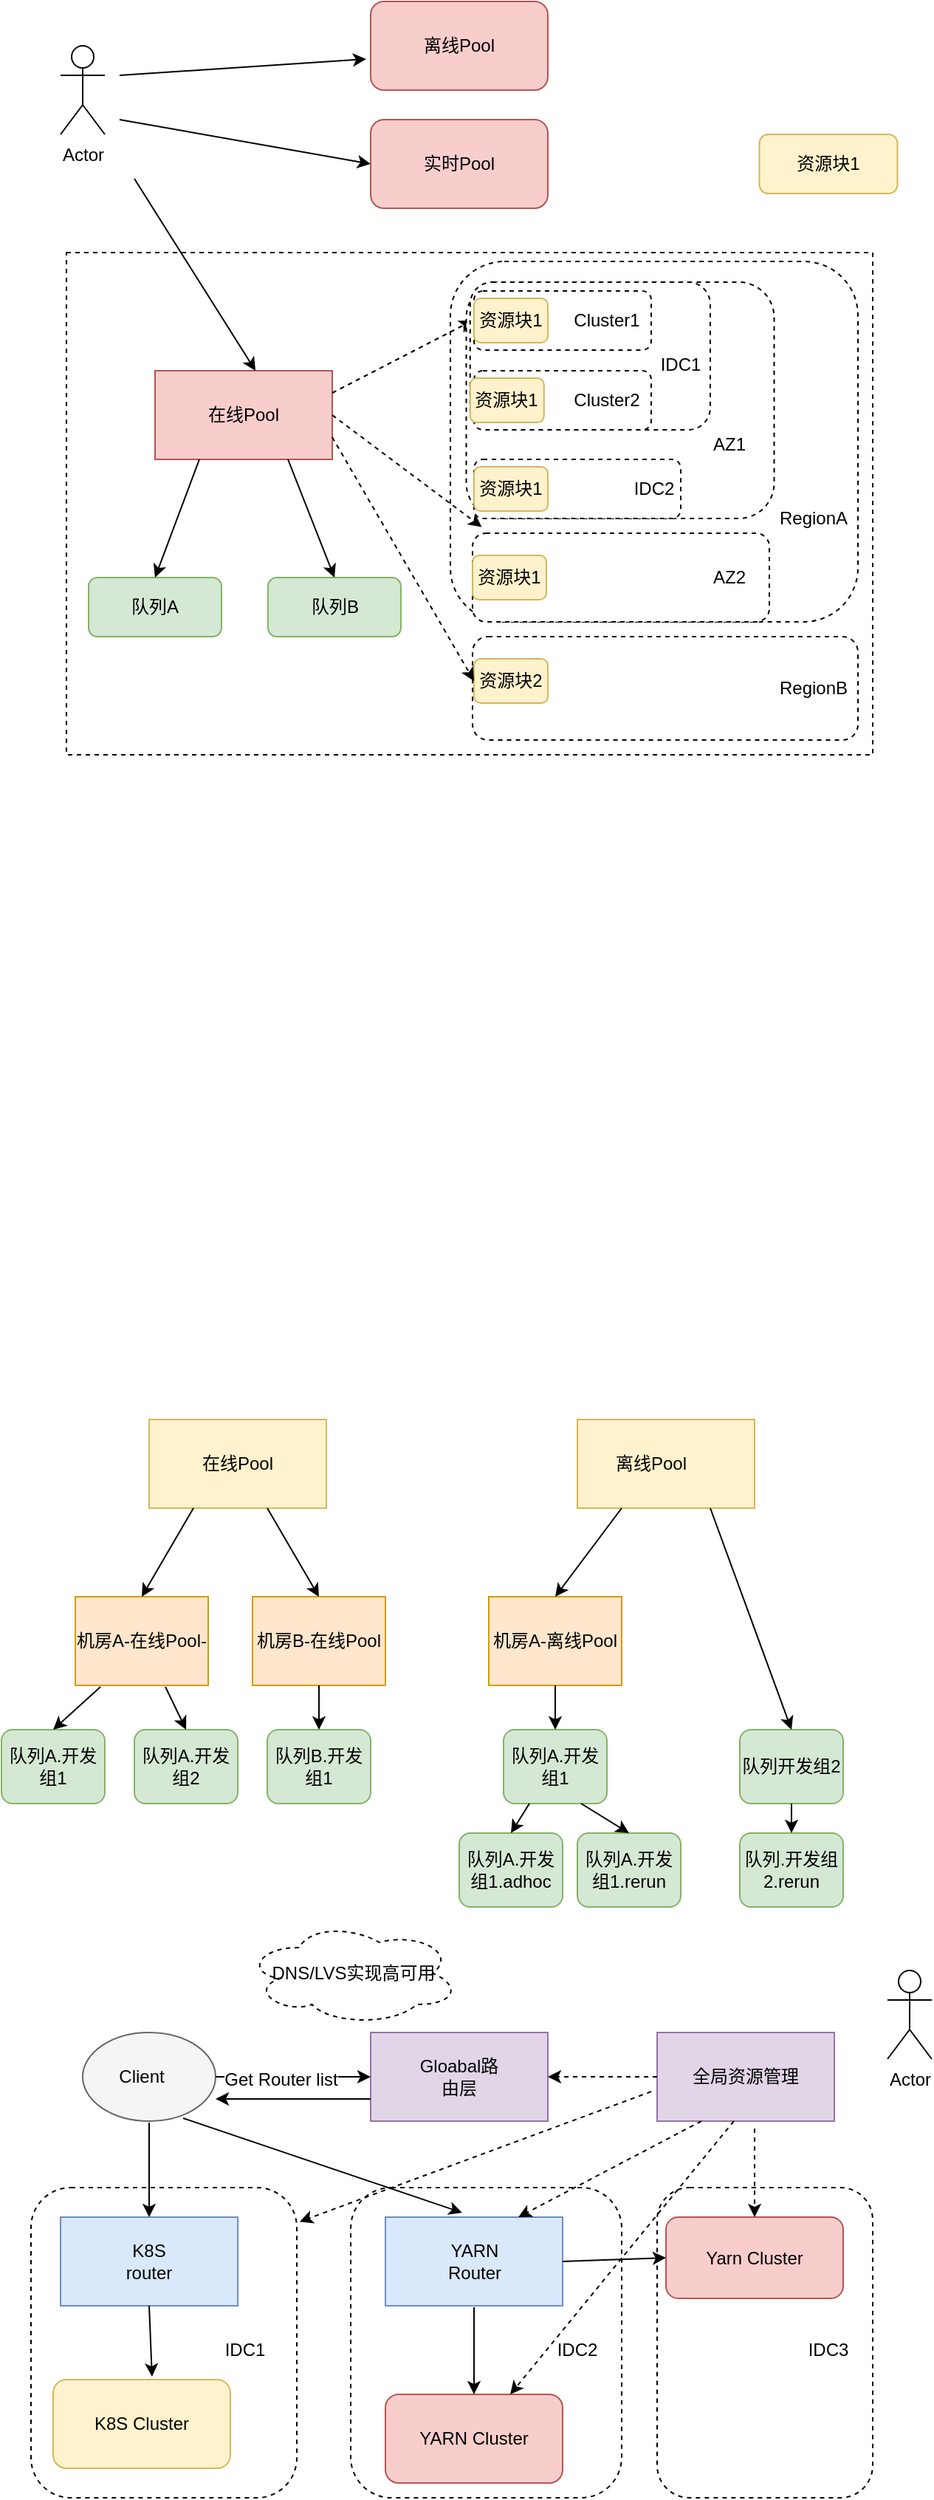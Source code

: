 <mxfile version="12.7.2" type="github">
  <diagram id="SOsJnHSSRAle8KjBhlR6" name="Page-1">
    <mxGraphModel dx="786" dy="1634" grid="1" gridSize="10" guides="1" tooltips="1" connect="1" arrows="1" fold="1" page="1" pageScale="1" pageWidth="827" pageHeight="1169" math="0" shadow="0">
      <root>
        <mxCell id="0" />
        <mxCell id="1" parent="0" />
        <mxCell id="7MYjRMiT11pqUOF5Dy46-49" value="" style="rounded=1;whiteSpace=wrap;html=1;dashed=1;" vertex="1" parent="1">
          <mxGeometry x="584" y="660" width="146" height="210" as="geometry" />
        </mxCell>
        <mxCell id="7MYjRMiT11pqUOF5Dy46-46" value="" style="rounded=1;whiteSpace=wrap;html=1;dashed=1;" vertex="1" parent="1">
          <mxGeometry x="376.5" y="660" width="183.5" height="210" as="geometry" />
        </mxCell>
        <mxCell id="7MYjRMiT11pqUOF5Dy46-44" value="" style="rounded=1;whiteSpace=wrap;html=1;dashed=1;" vertex="1" parent="1">
          <mxGeometry x="160" y="660" width="180" height="210" as="geometry" />
        </mxCell>
        <mxCell id="7MYjRMiT11pqUOF5Dy46-22" value="" style="rounded=1;whiteSpace=wrap;html=1;dashed=1;" vertex="1" parent="1">
          <mxGeometry x="434" y="-644" width="130" height="114" as="geometry" />
        </mxCell>
        <mxCell id="7MYjRMiT11pqUOF5Dy46-19" value="" style="rounded=0;whiteSpace=wrap;html=1;dashed=1;" vertex="1" parent="1">
          <mxGeometry x="184" y="-650" width="546" height="340" as="geometry" />
        </mxCell>
        <mxCell id="IV5j8nw7D5-VSFbgPF_n-1" value="" style="rounded=0;whiteSpace=wrap;html=1;fillColor=#fff2cc;strokeColor=#d6b656;" parent="1" vertex="1">
          <mxGeometry x="240" y="140" width="120" height="60" as="geometry" />
        </mxCell>
        <mxCell id="IV5j8nw7D5-VSFbgPF_n-2" value="在线Pool" style="text;html=1;strokeColor=none;fillColor=none;align=center;verticalAlign=middle;whiteSpace=wrap;rounded=0;" parent="1" vertex="1">
          <mxGeometry x="270" y="150" width="60" height="40" as="geometry" />
        </mxCell>
        <mxCell id="IV5j8nw7D5-VSFbgPF_n-6" value="" style="rounded=0;whiteSpace=wrap;html=1;fillColor=#fff2cc;strokeColor=#d6b656;" parent="1" vertex="1">
          <mxGeometry x="530" y="140" width="120" height="60" as="geometry" />
        </mxCell>
        <mxCell id="IV5j8nw7D5-VSFbgPF_n-7" value="离线Pool" style="text;html=1;strokeColor=none;fillColor=none;align=center;verticalAlign=middle;whiteSpace=wrap;rounded=0;" parent="1" vertex="1">
          <mxGeometry x="550" y="150" width="60" height="40" as="geometry" />
        </mxCell>
        <mxCell id="IV5j8nw7D5-VSFbgPF_n-8" value="机房A-在线Pool-" style="rounded=0;whiteSpace=wrap;html=1;fillColor=#ffe6cc;strokeColor=#d79b00;" parent="1" vertex="1">
          <mxGeometry x="190" y="260" width="90" height="60" as="geometry" />
        </mxCell>
        <mxCell id="IV5j8nw7D5-VSFbgPF_n-9" value="机房B-在线Pool" style="rounded=0;whiteSpace=wrap;html=1;fillColor=#ffe6cc;strokeColor=#d79b00;" parent="1" vertex="1">
          <mxGeometry x="310" y="260" width="90" height="60" as="geometry" />
        </mxCell>
        <mxCell id="IV5j8nw7D5-VSFbgPF_n-10" value="队列A.开发组1" style="rounded=1;whiteSpace=wrap;html=1;fillColor=#d5e8d4;strokeColor=#82b366;" parent="1" vertex="1">
          <mxGeometry x="140" y="350" width="70" height="50" as="geometry" />
        </mxCell>
        <mxCell id="IV5j8nw7D5-VSFbgPF_n-11" value="队列A.开发组2" style="rounded=1;whiteSpace=wrap;html=1;fillColor=#d5e8d4;strokeColor=#82b366;" parent="1" vertex="1">
          <mxGeometry x="230" y="350" width="70" height="50" as="geometry" />
        </mxCell>
        <mxCell id="IV5j8nw7D5-VSFbgPF_n-12" value="队列B.开发组1" style="rounded=1;whiteSpace=wrap;html=1;fillColor=#d5e8d4;strokeColor=#82b366;" parent="1" vertex="1">
          <mxGeometry x="320" y="350" width="70" height="50" as="geometry" />
        </mxCell>
        <mxCell id="IV5j8nw7D5-VSFbgPF_n-20" value="队列A.开发组1" style="rounded=1;whiteSpace=wrap;html=1;fillColor=#d5e8d4;strokeColor=#82b366;" parent="1" vertex="1">
          <mxGeometry x="480" y="350" width="70" height="50" as="geometry" />
        </mxCell>
        <mxCell id="IV5j8nw7D5-VSFbgPF_n-21" value="队列A.开发组1.adhoc" style="rounded=1;whiteSpace=wrap;html=1;fillColor=#d5e8d4;strokeColor=#82b366;" parent="1" vertex="1">
          <mxGeometry x="450" y="420" width="70" height="50" as="geometry" />
        </mxCell>
        <mxCell id="IV5j8nw7D5-VSFbgPF_n-22" value="机房A-离线Pool" style="rounded=0;whiteSpace=wrap;html=1;fillColor=#ffe6cc;strokeColor=#d79b00;" parent="1" vertex="1">
          <mxGeometry x="470" y="260" width="90" height="60" as="geometry" />
        </mxCell>
        <mxCell id="IV5j8nw7D5-VSFbgPF_n-23" value="队列A.开发组1.rerun" style="rounded=1;whiteSpace=wrap;html=1;fillColor=#d5e8d4;strokeColor=#82b366;" parent="1" vertex="1">
          <mxGeometry x="530" y="420" width="70" height="50" as="geometry" />
        </mxCell>
        <mxCell id="IV5j8nw7D5-VSFbgPF_n-25" value="队列开发组2" style="rounded=1;whiteSpace=wrap;html=1;fillColor=#d5e8d4;strokeColor=#82b366;" parent="1" vertex="1">
          <mxGeometry x="640" y="350" width="70" height="50" as="geometry" />
        </mxCell>
        <mxCell id="IV5j8nw7D5-VSFbgPF_n-26" value="队列.开发组2.rerun" style="rounded=1;whiteSpace=wrap;html=1;fillColor=#d5e8d4;strokeColor=#82b366;" parent="1" vertex="1">
          <mxGeometry x="640" y="420" width="70" height="50" as="geometry" />
        </mxCell>
        <mxCell id="IV5j8nw7D5-VSFbgPF_n-28" value="" style="endArrow=classic;html=1;exitX=0.25;exitY=1;exitDx=0;exitDy=0;entryX=0.5;entryY=0;entryDx=0;entryDy=0;" parent="1" source="IV5j8nw7D5-VSFbgPF_n-1" target="IV5j8nw7D5-VSFbgPF_n-8" edge="1">
          <mxGeometry width="50" height="50" relative="1" as="geometry">
            <mxPoint x="20" y="300" as="sourcePoint" />
            <mxPoint x="70" y="250" as="targetPoint" />
          </mxGeometry>
        </mxCell>
        <mxCell id="IV5j8nw7D5-VSFbgPF_n-29" value="" style="endArrow=classic;html=1;exitX=0.189;exitY=1.017;exitDx=0;exitDy=0;exitPerimeter=0;entryX=0.5;entryY=0;entryDx=0;entryDy=0;" parent="1" source="IV5j8nw7D5-VSFbgPF_n-8" target="IV5j8nw7D5-VSFbgPF_n-10" edge="1">
          <mxGeometry width="50" height="50" relative="1" as="geometry">
            <mxPoint x="40" y="500" as="sourcePoint" />
            <mxPoint x="90" y="450" as="targetPoint" />
          </mxGeometry>
        </mxCell>
        <mxCell id="IV5j8nw7D5-VSFbgPF_n-30" value="" style="endArrow=classic;html=1;exitX=0.678;exitY=1.017;exitDx=0;exitDy=0;exitPerimeter=0;entryX=0.5;entryY=0;entryDx=0;entryDy=0;" parent="1" source="IV5j8nw7D5-VSFbgPF_n-8" target="IV5j8nw7D5-VSFbgPF_n-11" edge="1">
          <mxGeometry width="50" height="50" relative="1" as="geometry">
            <mxPoint x="50" y="510" as="sourcePoint" />
            <mxPoint x="100" y="460" as="targetPoint" />
          </mxGeometry>
        </mxCell>
        <mxCell id="IV5j8nw7D5-VSFbgPF_n-31" value="" style="endArrow=classic;html=1;exitX=0.5;exitY=1;exitDx=0;exitDy=0;" parent="1" source="IV5j8nw7D5-VSFbgPF_n-9" target="IV5j8nw7D5-VSFbgPF_n-12" edge="1">
          <mxGeometry width="50" height="50" relative="1" as="geometry">
            <mxPoint x="60" y="520" as="sourcePoint" />
            <mxPoint x="110" y="470" as="targetPoint" />
          </mxGeometry>
        </mxCell>
        <mxCell id="IV5j8nw7D5-VSFbgPF_n-32" value="" style="endArrow=classic;html=1;exitX=0.25;exitY=1;exitDx=0;exitDy=0;entryX=0.5;entryY=0;entryDx=0;entryDy=0;" parent="1" source="IV5j8nw7D5-VSFbgPF_n-6" target="IV5j8nw7D5-VSFbgPF_n-22" edge="1">
          <mxGeometry width="50" height="50" relative="1" as="geometry">
            <mxPoint x="350" y="480" as="sourcePoint" />
            <mxPoint x="120" y="480" as="targetPoint" />
          </mxGeometry>
        </mxCell>
        <mxCell id="IV5j8nw7D5-VSFbgPF_n-33" value="" style="endArrow=classic;html=1;entryX=0.5;entryY=0;entryDx=0;entryDy=0;" parent="1" target="IV5j8nw7D5-VSFbgPF_n-9" edge="1">
          <mxGeometry width="50" height="50" relative="1" as="geometry">
            <mxPoint x="320" y="200" as="sourcePoint" />
            <mxPoint x="370" y="150" as="targetPoint" />
          </mxGeometry>
        </mxCell>
        <mxCell id="IV5j8nw7D5-VSFbgPF_n-35" value="" style="endArrow=classic;html=1;entryX=0.5;entryY=0;entryDx=0;entryDy=0;exitX=0.75;exitY=1;exitDx=0;exitDy=0;" parent="1" source="IV5j8nw7D5-VSFbgPF_n-20" target="IV5j8nw7D5-VSFbgPF_n-23" edge="1">
          <mxGeometry width="50" height="50" relative="1" as="geometry">
            <mxPoint x="350" y="360" as="sourcePoint" />
            <mxPoint x="400" y="310" as="targetPoint" />
          </mxGeometry>
        </mxCell>
        <mxCell id="IV5j8nw7D5-VSFbgPF_n-36" value="" style="endArrow=classic;html=1;exitX=0.25;exitY=1;exitDx=0;exitDy=0;entryX=0.5;entryY=0;entryDx=0;entryDy=0;" parent="1" source="IV5j8nw7D5-VSFbgPF_n-20" target="IV5j8nw7D5-VSFbgPF_n-21" edge="1">
          <mxGeometry width="50" height="50" relative="1" as="geometry">
            <mxPoint x="350" y="360" as="sourcePoint" />
            <mxPoint x="400" y="310" as="targetPoint" />
          </mxGeometry>
        </mxCell>
        <mxCell id="IV5j8nw7D5-VSFbgPF_n-37" value="" style="endArrow=classic;html=1;exitX=0.5;exitY=1;exitDx=0;exitDy=0;entryX=0.5;entryY=0;entryDx=0;entryDy=0;" parent="1" source="IV5j8nw7D5-VSFbgPF_n-22" target="IV5j8nw7D5-VSFbgPF_n-20" edge="1">
          <mxGeometry width="50" height="50" relative="1" as="geometry">
            <mxPoint x="350" y="360" as="sourcePoint" />
            <mxPoint x="400" y="310" as="targetPoint" />
          </mxGeometry>
        </mxCell>
        <mxCell id="IV5j8nw7D5-VSFbgPF_n-38" value="" style="endArrow=classic;html=1;exitX=0.75;exitY=1;exitDx=0;exitDy=0;entryX=0.5;entryY=0;entryDx=0;entryDy=0;" parent="1" source="IV5j8nw7D5-VSFbgPF_n-6" target="IV5j8nw7D5-VSFbgPF_n-25" edge="1">
          <mxGeometry width="50" height="50" relative="1" as="geometry">
            <mxPoint x="110" y="560" as="sourcePoint" />
            <mxPoint x="160" y="510" as="targetPoint" />
          </mxGeometry>
        </mxCell>
        <mxCell id="IV5j8nw7D5-VSFbgPF_n-39" value="" style="endArrow=classic;html=1;exitX=0.5;exitY=1;exitDx=0;exitDy=0;entryX=0.5;entryY=0;entryDx=0;entryDy=0;" parent="1" source="IV5j8nw7D5-VSFbgPF_n-25" target="IV5j8nw7D5-VSFbgPF_n-26" edge="1">
          <mxGeometry width="50" height="50" relative="1" as="geometry">
            <mxPoint x="220" y="550" as="sourcePoint" />
            <mxPoint x="270" y="500" as="targetPoint" />
          </mxGeometry>
        </mxCell>
        <mxCell id="IV5j8nw7D5-VSFbgPF_n-40" value="K8S Cluster" style="rounded=1;whiteSpace=wrap;html=1;fillColor=#fff2cc;strokeColor=#d6b656;" parent="1" vertex="1">
          <mxGeometry x="175" y="790" width="120" height="60" as="geometry" />
        </mxCell>
        <mxCell id="IV5j8nw7D5-VSFbgPF_n-41" value="YARN Cluster" style="rounded=1;whiteSpace=wrap;html=1;fillColor=#f8cecc;strokeColor=#b85450;" parent="1" vertex="1">
          <mxGeometry x="400" y="800" width="120" height="60" as="geometry" />
        </mxCell>
        <mxCell id="IV5j8nw7D5-VSFbgPF_n-42" value="Yarn Cluster" style="rounded=1;whiteSpace=wrap;html=1;fillColor=#f8cecc;strokeColor=#b85450;" parent="1" vertex="1">
          <mxGeometry x="590" y="680" width="120" height="55" as="geometry" />
        </mxCell>
        <mxCell id="IV5j8nw7D5-VSFbgPF_n-43" value="" style="rounded=0;whiteSpace=wrap;html=1;fillColor=#e1d5e7;strokeColor=#9673a6;" parent="1" vertex="1">
          <mxGeometry x="390" y="555" width="120" height="60" as="geometry" />
        </mxCell>
        <mxCell id="IV5j8nw7D5-VSFbgPF_n-45" value="" style="rounded=0;whiteSpace=wrap;html=1;fillColor=#dae8fc;strokeColor=#6c8ebf;" parent="1" vertex="1">
          <mxGeometry x="180" y="680" width="120" height="60" as="geometry" />
        </mxCell>
        <mxCell id="IV5j8nw7D5-VSFbgPF_n-46" value="" style="rounded=0;whiteSpace=wrap;html=1;fillColor=#dae8fc;strokeColor=#6c8ebf;" parent="1" vertex="1">
          <mxGeometry x="400" y="680" width="120" height="60" as="geometry" />
        </mxCell>
        <mxCell id="IV5j8nw7D5-VSFbgPF_n-47" value="Gloabal路由层" style="text;html=1;strokeColor=none;fillColor=none;align=center;verticalAlign=middle;whiteSpace=wrap;rounded=0;" parent="1" vertex="1">
          <mxGeometry x="417" y="572.5" width="66" height="25" as="geometry" />
        </mxCell>
        <mxCell id="IV5j8nw7D5-VSFbgPF_n-48" value="" style="ellipse;whiteSpace=wrap;html=1;fillColor=#f5f5f5;strokeColor=#666666;fontColor=#333333;" parent="1" vertex="1">
          <mxGeometry x="195" y="555" width="90" height="60" as="geometry" />
        </mxCell>
        <mxCell id="IV5j8nw7D5-VSFbgPF_n-49" value="Client" style="text;html=1;strokeColor=none;fillColor=none;align=center;verticalAlign=middle;whiteSpace=wrap;rounded=0;" parent="1" vertex="1">
          <mxGeometry x="215" y="575" width="40" height="20" as="geometry" />
        </mxCell>
        <mxCell id="IV5j8nw7D5-VSFbgPF_n-50" value="YARN Router" style="text;html=1;strokeColor=none;fillColor=none;align=center;verticalAlign=middle;whiteSpace=wrap;rounded=0;" parent="1" vertex="1">
          <mxGeometry x="423.5" y="695" width="73" height="30" as="geometry" />
        </mxCell>
        <mxCell id="IV5j8nw7D5-VSFbgPF_n-51" value="K8S router" style="text;html=1;strokeColor=none;fillColor=none;align=center;verticalAlign=middle;whiteSpace=wrap;rounded=0;" parent="1" vertex="1">
          <mxGeometry x="220" y="700" width="40" height="20" as="geometry" />
        </mxCell>
        <mxCell id="IV5j8nw7D5-VSFbgPF_n-52" value="" style="endArrow=classic;html=1;exitX=1;exitY=0.5;exitDx=0;exitDy=0;entryX=0;entryY=0.5;entryDx=0;entryDy=0;" parent="1" source="IV5j8nw7D5-VSFbgPF_n-48" target="IV5j8nw7D5-VSFbgPF_n-43" edge="1">
          <mxGeometry width="50" height="50" relative="1" as="geometry">
            <mxPoint x="140" y="670" as="sourcePoint" />
            <mxPoint x="190" y="620" as="targetPoint" />
          </mxGeometry>
        </mxCell>
        <mxCell id="IV5j8nw7D5-VSFbgPF_n-58" value="Get Router list" style="text;html=1;align=center;verticalAlign=middle;resizable=0;points=[];labelBackgroundColor=#ffffff;" parent="IV5j8nw7D5-VSFbgPF_n-52" vertex="1" connectable="0">
          <mxGeometry x="-0.162" y="-2" relative="1" as="geometry">
            <mxPoint as="offset" />
          </mxGeometry>
        </mxCell>
        <mxCell id="IV5j8nw7D5-VSFbgPF_n-53" value="" style="endArrow=classic;html=1;exitX=0;exitY=0.75;exitDx=0;exitDy=0;entryX=1;entryY=0.75;entryDx=0;entryDy=0;entryPerimeter=0;" parent="1" source="IV5j8nw7D5-VSFbgPF_n-43" target="IV5j8nw7D5-VSFbgPF_n-48" edge="1">
          <mxGeometry width="50" height="50" relative="1" as="geometry">
            <mxPoint x="70" y="730" as="sourcePoint" />
            <mxPoint x="120" y="680" as="targetPoint" />
          </mxGeometry>
        </mxCell>
        <mxCell id="IV5j8nw7D5-VSFbgPF_n-54" value="" style="endArrow=classic;html=1;entryX=0.5;entryY=0;entryDx=0;entryDy=0;" parent="1" target="IV5j8nw7D5-VSFbgPF_n-45" edge="1">
          <mxGeometry width="50" height="50" relative="1" as="geometry">
            <mxPoint x="240" y="616" as="sourcePoint" />
            <mxPoint x="110" y="620" as="targetPoint" />
          </mxGeometry>
        </mxCell>
        <mxCell id="IV5j8nw7D5-VSFbgPF_n-55" value="" style="endArrow=classic;html=1;exitX=0.5;exitY=1;exitDx=0;exitDy=0;entryX=0.558;entryY=-0.033;entryDx=0;entryDy=0;entryPerimeter=0;" parent="1" source="IV5j8nw7D5-VSFbgPF_n-45" target="IV5j8nw7D5-VSFbgPF_n-40" edge="1">
          <mxGeometry width="50" height="50" relative="1" as="geometry">
            <mxPoint x="90" y="780" as="sourcePoint" />
            <mxPoint x="140" y="730" as="targetPoint" />
          </mxGeometry>
        </mxCell>
        <mxCell id="IV5j8nw7D5-VSFbgPF_n-56" value="" style="endArrow=classic;html=1;exitX=0.756;exitY=0.967;exitDx=0;exitDy=0;exitPerimeter=0;entryX=0.433;entryY=-0.05;entryDx=0;entryDy=0;entryPerimeter=0;" parent="1" source="IV5j8nw7D5-VSFbgPF_n-48" target="IV5j8nw7D5-VSFbgPF_n-46" edge="1">
          <mxGeometry width="50" height="50" relative="1" as="geometry">
            <mxPoint x="50" y="720" as="sourcePoint" />
            <mxPoint x="100" y="670" as="targetPoint" />
          </mxGeometry>
        </mxCell>
        <mxCell id="IV5j8nw7D5-VSFbgPF_n-57" value="" style="endArrow=classic;html=1;entryX=0.5;entryY=0;entryDx=0;entryDy=0;" parent="1" target="IV5j8nw7D5-VSFbgPF_n-41" edge="1">
          <mxGeometry width="50" height="50" relative="1" as="geometry">
            <mxPoint x="460" y="741" as="sourcePoint" />
            <mxPoint x="150" y="890" as="targetPoint" />
          </mxGeometry>
        </mxCell>
        <mxCell id="7MYjRMiT11pqUOF5Dy46-5" value="在线Pool" style="rounded=0;whiteSpace=wrap;html=1;fillColor=#f8cecc;strokeColor=#b85450;" vertex="1" parent="1">
          <mxGeometry x="244" y="-570" width="120" height="60" as="geometry" />
        </mxCell>
        <mxCell id="7MYjRMiT11pqUOF5Dy46-6" value="队列A" style="rounded=1;whiteSpace=wrap;html=1;fillColor=#d5e8d4;strokeColor=#82b366;" vertex="1" parent="1">
          <mxGeometry x="199" y="-430" width="90" height="40" as="geometry" />
        </mxCell>
        <mxCell id="7MYjRMiT11pqUOF5Dy46-10" value="队列B" style="rounded=1;whiteSpace=wrap;html=1;fillColor=#d5e8d4;strokeColor=#82b366;" vertex="1" parent="1">
          <mxGeometry x="320.5" y="-430" width="90" height="40" as="geometry" />
        </mxCell>
        <mxCell id="7MYjRMiT11pqUOF5Dy46-11" value="" style="endArrow=classic;html=1;exitX=0.25;exitY=1;exitDx=0;exitDy=0;entryX=0.5;entryY=0;entryDx=0;entryDy=0;" edge="1" parent="1" source="7MYjRMiT11pqUOF5Dy46-5" target="7MYjRMiT11pqUOF5Dy46-6">
          <mxGeometry width="50" height="50" relative="1" as="geometry">
            <mxPoint x="24" y="-440" as="sourcePoint" />
            <mxPoint x="244" y="-440" as="targetPoint" />
          </mxGeometry>
        </mxCell>
        <mxCell id="7MYjRMiT11pqUOF5Dy46-12" value="" style="endArrow=classic;html=1;exitX=0.75;exitY=1;exitDx=0;exitDy=0;entryX=0.5;entryY=0;entryDx=0;entryDy=0;" edge="1" parent="1" source="7MYjRMiT11pqUOF5Dy46-5" target="7MYjRMiT11pqUOF5Dy46-10">
          <mxGeometry width="50" height="50" relative="1" as="geometry">
            <mxPoint x="54" y="-400" as="sourcePoint" />
            <mxPoint x="104" y="-450" as="targetPoint" />
          </mxGeometry>
        </mxCell>
        <mxCell id="7MYjRMiT11pqUOF5Dy46-17" value="" style="endArrow=classic;html=1;entryX=0.567;entryY=0;entryDx=0;entryDy=0;entryPerimeter=0;" edge="1" parent="1" target="7MYjRMiT11pqUOF5Dy46-5">
          <mxGeometry width="50" height="50" relative="1" as="geometry">
            <mxPoint x="230" y="-700" as="sourcePoint" />
            <mxPoint x="395" y="-580" as="targetPoint" />
          </mxGeometry>
        </mxCell>
        <mxCell id="7MYjRMiT11pqUOF5Dy46-25" value="" style="rounded=1;whiteSpace=wrap;html=1;dashed=1;" vertex="1" parent="1">
          <mxGeometry x="444" y="-644" width="276" height="244" as="geometry" />
        </mxCell>
        <mxCell id="7MYjRMiT11pqUOF5Dy46-8" value="资源块1" style="rounded=1;whiteSpace=wrap;html=1;fillColor=#fff2cc;strokeColor=#d6b656;" vertex="1" parent="1">
          <mxGeometry x="459" y="-619" width="50" height="30" as="geometry" />
        </mxCell>
        <mxCell id="7MYjRMiT11pqUOF5Dy46-24" value="资源块1" style="rounded=1;whiteSpace=wrap;html=1;fillColor=#fff2cc;strokeColor=#d6b656;" vertex="1" parent="1">
          <mxGeometry x="653.25" y="-730" width="93.5" height="40" as="geometry" />
        </mxCell>
        <mxCell id="7MYjRMiT11pqUOF5Dy46-13" value="" style="endArrow=classic;html=1;exitX=1;exitY=0.25;exitDx=0;exitDy=0;entryX=0;entryY=0.5;entryDx=0;entryDy=0;dashed=1;" edge="1" parent="1" source="7MYjRMiT11pqUOF5Dy46-5" target="7MYjRMiT11pqUOF5Dy46-8">
          <mxGeometry width="50" height="50" relative="1" as="geometry">
            <mxPoint x="44" y="-430" as="sourcePoint" />
            <mxPoint x="414" y="-590" as="targetPoint" />
          </mxGeometry>
        </mxCell>
        <mxCell id="7MYjRMiT11pqUOF5Dy46-26" value="" style="endArrow=classic;html=1;exitX=1;exitY=0.5;exitDx=0;exitDy=0;entryX=0.077;entryY=0.737;entryDx=0;entryDy=0;entryPerimeter=0;dashed=1;" edge="1" parent="1" source="7MYjRMiT11pqUOF5Dy46-5" target="7MYjRMiT11pqUOF5Dy46-25">
          <mxGeometry width="50" height="50" relative="1" as="geometry">
            <mxPoint x="34" y="-500" as="sourcePoint" />
            <mxPoint x="84" y="-550" as="targetPoint" />
          </mxGeometry>
        </mxCell>
        <mxCell id="7MYjRMiT11pqUOF5Dy46-27" value="" style="rounded=1;whiteSpace=wrap;html=1;dashed=1;" vertex="1" parent="1">
          <mxGeometry x="459" y="-390" width="261" height="70" as="geometry" />
        </mxCell>
        <mxCell id="7MYjRMiT11pqUOF5Dy46-9" value="资源块2" style="rounded=1;whiteSpace=wrap;html=1;fillColor=#fff2cc;strokeColor=#d6b656;" vertex="1" parent="1">
          <mxGeometry x="460" y="-375" width="50" height="30" as="geometry" />
        </mxCell>
        <mxCell id="7MYjRMiT11pqUOF5Dy46-14" value="" style="endArrow=classic;html=1;exitX=1;exitY=0.75;exitDx=0;exitDy=0;entryX=0;entryY=0.5;entryDx=0;entryDy=0;dashed=1;" edge="1" parent="1" source="7MYjRMiT11pqUOF5Dy46-5" target="7MYjRMiT11pqUOF5Dy46-9">
          <mxGeometry width="50" height="50" relative="1" as="geometry">
            <mxPoint x="84" y="-410" as="sourcePoint" />
            <mxPoint x="134" y="-460" as="targetPoint" />
          </mxGeometry>
        </mxCell>
        <mxCell id="7MYjRMiT11pqUOF5Dy46-28" value="RegionA" style="text;html=1;strokeColor=none;fillColor=none;align=center;verticalAlign=middle;whiteSpace=wrap;rounded=0;dashed=1;" vertex="1" parent="1">
          <mxGeometry x="670" y="-480" width="40" height="20" as="geometry" />
        </mxCell>
        <mxCell id="7MYjRMiT11pqUOF5Dy46-29" value="RegionB" style="text;html=1;strokeColor=none;fillColor=none;align=center;verticalAlign=middle;whiteSpace=wrap;rounded=0;dashed=1;" vertex="1" parent="1">
          <mxGeometry x="670" y="-365" width="40" height="20" as="geometry" />
        </mxCell>
        <mxCell id="7MYjRMiT11pqUOF5Dy46-31" value="实时Pool" style="rounded=1;whiteSpace=wrap;html=1;fillColor=#f8cecc;strokeColor=#b85450;" vertex="1" parent="1">
          <mxGeometry x="390" y="-740" width="120" height="60" as="geometry" />
        </mxCell>
        <mxCell id="7MYjRMiT11pqUOF5Dy46-32" value="Actor" style="shape=umlActor;verticalLabelPosition=bottom;labelBackgroundColor=#ffffff;verticalAlign=top;html=1;outlineConnect=0;" vertex="1" parent="1">
          <mxGeometry x="180" y="-790" width="30" height="60" as="geometry" />
        </mxCell>
        <mxCell id="7MYjRMiT11pqUOF5Dy46-36" value="离线Pool" style="rounded=1;whiteSpace=wrap;html=1;fillColor=#f8cecc;strokeColor=#b85450;" vertex="1" parent="1">
          <mxGeometry x="390" y="-820" width="120" height="60" as="geometry" />
        </mxCell>
        <mxCell id="7MYjRMiT11pqUOF5Dy46-41" value="" style="endArrow=classic;html=1;entryX=0;entryY=0.5;entryDx=0;entryDy=0;" edge="1" parent="1" target="7MYjRMiT11pqUOF5Dy46-31">
          <mxGeometry width="50" height="50" relative="1" as="geometry">
            <mxPoint x="220" y="-740" as="sourcePoint" />
            <mxPoint x="120" y="-600" as="targetPoint" />
          </mxGeometry>
        </mxCell>
        <mxCell id="7MYjRMiT11pqUOF5Dy46-42" value="" style="endArrow=classic;html=1;entryX=-0.025;entryY=0.65;entryDx=0;entryDy=0;entryPerimeter=0;" edge="1" parent="1" target="7MYjRMiT11pqUOF5Dy46-36">
          <mxGeometry width="50" height="50" relative="1" as="geometry">
            <mxPoint x="220" y="-770" as="sourcePoint" />
            <mxPoint x="130" y="-570" as="targetPoint" />
          </mxGeometry>
        </mxCell>
        <mxCell id="7MYjRMiT11pqUOF5Dy46-47" value="" style="endArrow=classic;html=1;exitX=1;exitY=0.5;exitDx=0;exitDy=0;entryX=0;entryY=0.5;entryDx=0;entryDy=0;" edge="1" parent="1" source="IV5j8nw7D5-VSFbgPF_n-46" target="IV5j8nw7D5-VSFbgPF_n-42">
          <mxGeometry width="50" height="50" relative="1" as="geometry">
            <mxPoint x="130" y="970" as="sourcePoint" />
            <mxPoint x="180" y="920" as="targetPoint" />
          </mxGeometry>
        </mxCell>
        <mxCell id="7MYjRMiT11pqUOF5Dy46-48" value="DNS/LVS实现高可用" style="ellipse;shape=cloud;whiteSpace=wrap;html=1;dashed=1;" vertex="1" parent="1">
          <mxGeometry x="305.5" y="480" width="144.5" height="70" as="geometry" />
        </mxCell>
        <mxCell id="7MYjRMiT11pqUOF5Dy46-50" value="IDC3" style="text;html=1;strokeColor=none;fillColor=none;align=center;verticalAlign=middle;whiteSpace=wrap;rounded=0;dashed=1;" vertex="1" parent="1">
          <mxGeometry x="680" y="760" width="40" height="20" as="geometry" />
        </mxCell>
        <mxCell id="7MYjRMiT11pqUOF5Dy46-51" value="IDC2" style="text;html=1;strokeColor=none;fillColor=none;align=center;verticalAlign=middle;whiteSpace=wrap;rounded=0;dashed=1;" vertex="1" parent="1">
          <mxGeometry x="510" y="760" width="40" height="20" as="geometry" />
        </mxCell>
        <mxCell id="7MYjRMiT11pqUOF5Dy46-52" value="IDC1" style="text;html=1;strokeColor=none;fillColor=none;align=center;verticalAlign=middle;whiteSpace=wrap;rounded=0;dashed=1;" vertex="1" parent="1">
          <mxGeometry x="285" y="760" width="40" height="20" as="geometry" />
        </mxCell>
        <mxCell id="7MYjRMiT11pqUOF5Dy46-53" value="全局资源管理" style="rounded=0;whiteSpace=wrap;html=1;fillColor=#e1d5e7;strokeColor=#9673a6;" vertex="1" parent="1">
          <mxGeometry x="584" y="555" width="120" height="60" as="geometry" />
        </mxCell>
        <mxCell id="7MYjRMiT11pqUOF5Dy46-54" value="Actor" style="shape=umlActor;verticalLabelPosition=bottom;labelBackgroundColor=#ffffff;verticalAlign=top;html=1;outlineConnect=0;" vertex="1" parent="1">
          <mxGeometry x="740" y="513" width="30" height="60" as="geometry" />
        </mxCell>
        <mxCell id="7MYjRMiT11pqUOF5Dy46-55" value="" style="endArrow=classic;html=1;exitX=0.25;exitY=1;exitDx=0;exitDy=0;entryX=0.75;entryY=0;entryDx=0;entryDy=0;dashed=1;" edge="1" parent="1" source="7MYjRMiT11pqUOF5Dy46-53" target="IV5j8nw7D5-VSFbgPF_n-46">
          <mxGeometry width="50" height="50" relative="1" as="geometry">
            <mxPoint x="110" y="690" as="sourcePoint" />
            <mxPoint x="160" y="640" as="targetPoint" />
          </mxGeometry>
        </mxCell>
        <mxCell id="7MYjRMiT11pqUOF5Dy46-56" value="" style="endArrow=classic;html=1;dashed=1;" edge="1" parent="1" target="IV5j8nw7D5-VSFbgPF_n-42">
          <mxGeometry width="50" height="50" relative="1" as="geometry">
            <mxPoint x="650" y="620" as="sourcePoint" />
            <mxPoint x="500" y="690" as="targetPoint" />
          </mxGeometry>
        </mxCell>
        <mxCell id="7MYjRMiT11pqUOF5Dy46-57" value="" style="endArrow=classic;html=1;exitX=0;exitY=0.5;exitDx=0;exitDy=0;entryX=1;entryY=0.5;entryDx=0;entryDy=0;dashed=1;" edge="1" parent="1" source="7MYjRMiT11pqUOF5Dy46-53" target="IV5j8nw7D5-VSFbgPF_n-43">
          <mxGeometry width="50" height="50" relative="1" as="geometry">
            <mxPoint x="160" y="540" as="sourcePoint" />
            <mxPoint x="210" y="490" as="targetPoint" />
          </mxGeometry>
        </mxCell>
        <mxCell id="7MYjRMiT11pqUOF5Dy46-58" value="" style="endArrow=classic;html=1;entryX=1.011;entryY=0.11;entryDx=0;entryDy=0;entryPerimeter=0;dashed=1;" edge="1" parent="1" target="7MYjRMiT11pqUOF5Dy46-44">
          <mxGeometry width="50" height="50" relative="1" as="geometry">
            <mxPoint x="580" y="595" as="sourcePoint" />
            <mxPoint x="520" y="595" as="targetPoint" />
          </mxGeometry>
        </mxCell>
        <mxCell id="7MYjRMiT11pqUOF5Dy46-59" value="" style="endArrow=classic;html=1;exitX=0.433;exitY=1;exitDx=0;exitDy=0;dashed=1;exitPerimeter=0;" edge="1" parent="1" source="7MYjRMiT11pqUOF5Dy46-53" target="IV5j8nw7D5-VSFbgPF_n-41">
          <mxGeometry width="50" height="50" relative="1" as="geometry">
            <mxPoint x="624" y="625" as="sourcePoint" />
            <mxPoint x="500" y="690" as="targetPoint" />
          </mxGeometry>
        </mxCell>
        <mxCell id="7MYjRMiT11pqUOF5Dy46-61" value="" style="rounded=1;whiteSpace=wrap;html=1;dashed=1;" vertex="1" parent="1">
          <mxGeometry x="459" y="-460" width="201" height="60" as="geometry" />
        </mxCell>
        <mxCell id="7MYjRMiT11pqUOF5Dy46-62" value="" style="rounded=1;whiteSpace=wrap;html=1;dashed=1;" vertex="1" parent="1">
          <mxGeometry x="454.75" y="-630" width="208.5" height="160" as="geometry" />
        </mxCell>
        <mxCell id="7MYjRMiT11pqUOF5Dy46-63" value="" style="rounded=1;whiteSpace=wrap;html=1;dashed=1;" vertex="1" parent="1">
          <mxGeometry x="457.38" y="-630" width="162.62" height="100" as="geometry" />
        </mxCell>
        <mxCell id="7MYjRMiT11pqUOF5Dy46-64" value="" style="rounded=1;whiteSpace=wrap;html=1;dashed=1;" vertex="1" parent="1">
          <mxGeometry x="460" y="-624" width="120" height="40" as="geometry" />
        </mxCell>
        <mxCell id="7MYjRMiT11pqUOF5Dy46-65" value="" style="rounded=1;whiteSpace=wrap;html=1;dashed=1;" vertex="1" parent="1">
          <mxGeometry x="460" y="-570" width="120" height="40" as="geometry" />
        </mxCell>
        <mxCell id="7MYjRMiT11pqUOF5Dy46-66" value="" style="rounded=1;whiteSpace=wrap;html=1;dashed=1;" vertex="1" parent="1">
          <mxGeometry x="460" y="-510" width="140" height="40" as="geometry" />
        </mxCell>
        <mxCell id="7MYjRMiT11pqUOF5Dy46-69" value="AZ1" style="text;html=1;strokeColor=none;fillColor=none;align=center;verticalAlign=middle;whiteSpace=wrap;rounded=0;dashed=1;" vertex="1" parent="1">
          <mxGeometry x="613.25" y="-530" width="40" height="20" as="geometry" />
        </mxCell>
        <mxCell id="7MYjRMiT11pqUOF5Dy46-70" value="AZ2" style="text;html=1;strokeColor=none;fillColor=none;align=center;verticalAlign=middle;whiteSpace=wrap;rounded=0;dashed=1;" vertex="1" parent="1">
          <mxGeometry x="613.25" y="-440" width="40" height="20" as="geometry" />
        </mxCell>
        <mxCell id="7MYjRMiT11pqUOF5Dy46-71" value="IDC1" style="text;html=1;strokeColor=none;fillColor=none;align=center;verticalAlign=middle;whiteSpace=wrap;rounded=0;dashed=1;" vertex="1" parent="1">
          <mxGeometry x="580" y="-584" width="40" height="20" as="geometry" />
        </mxCell>
        <mxCell id="7MYjRMiT11pqUOF5Dy46-72" value="IDC2" style="text;html=1;strokeColor=none;fillColor=none;align=center;verticalAlign=middle;whiteSpace=wrap;rounded=0;dashed=1;" vertex="1" parent="1">
          <mxGeometry x="562" y="-500" width="40" height="20" as="geometry" />
        </mxCell>
        <mxCell id="7MYjRMiT11pqUOF5Dy46-73" value="Cluster1" style="text;html=1;strokeColor=none;fillColor=none;align=center;verticalAlign=middle;whiteSpace=wrap;rounded=0;dashed=1;" vertex="1" parent="1">
          <mxGeometry x="530" y="-614" width="40" height="20" as="geometry" />
        </mxCell>
        <mxCell id="7MYjRMiT11pqUOF5Dy46-75" value="Cluster2" style="text;html=1;strokeColor=none;fillColor=none;align=center;verticalAlign=middle;whiteSpace=wrap;rounded=0;dashed=1;" vertex="1" parent="1">
          <mxGeometry x="530" y="-560" width="40" height="20" as="geometry" />
        </mxCell>
        <mxCell id="7MYjRMiT11pqUOF5Dy46-77" value="资源块1" style="rounded=1;whiteSpace=wrap;html=1;fillColor=#fff2cc;strokeColor=#d6b656;" vertex="1" parent="1">
          <mxGeometry x="460" y="-619" width="50" height="30" as="geometry" />
        </mxCell>
        <mxCell id="7MYjRMiT11pqUOF5Dy46-78" value="资源块1" style="rounded=1;whiteSpace=wrap;html=1;fillColor=#fff2cc;strokeColor=#d6b656;" vertex="1" parent="1">
          <mxGeometry x="459" y="-445" width="50" height="30" as="geometry" />
        </mxCell>
        <mxCell id="7MYjRMiT11pqUOF5Dy46-79" value="资源块1" style="rounded=1;whiteSpace=wrap;html=1;fillColor=#fff2cc;strokeColor=#d6b656;" vertex="1" parent="1">
          <mxGeometry x="460" y="-505" width="50" height="30" as="geometry" />
        </mxCell>
        <mxCell id="7MYjRMiT11pqUOF5Dy46-80" value="资源块1" style="rounded=1;whiteSpace=wrap;html=1;fillColor=#fff2cc;strokeColor=#d6b656;" vertex="1" parent="1">
          <mxGeometry x="457.38" y="-565" width="50" height="30" as="geometry" />
        </mxCell>
      </root>
    </mxGraphModel>
  </diagram>
</mxfile>

